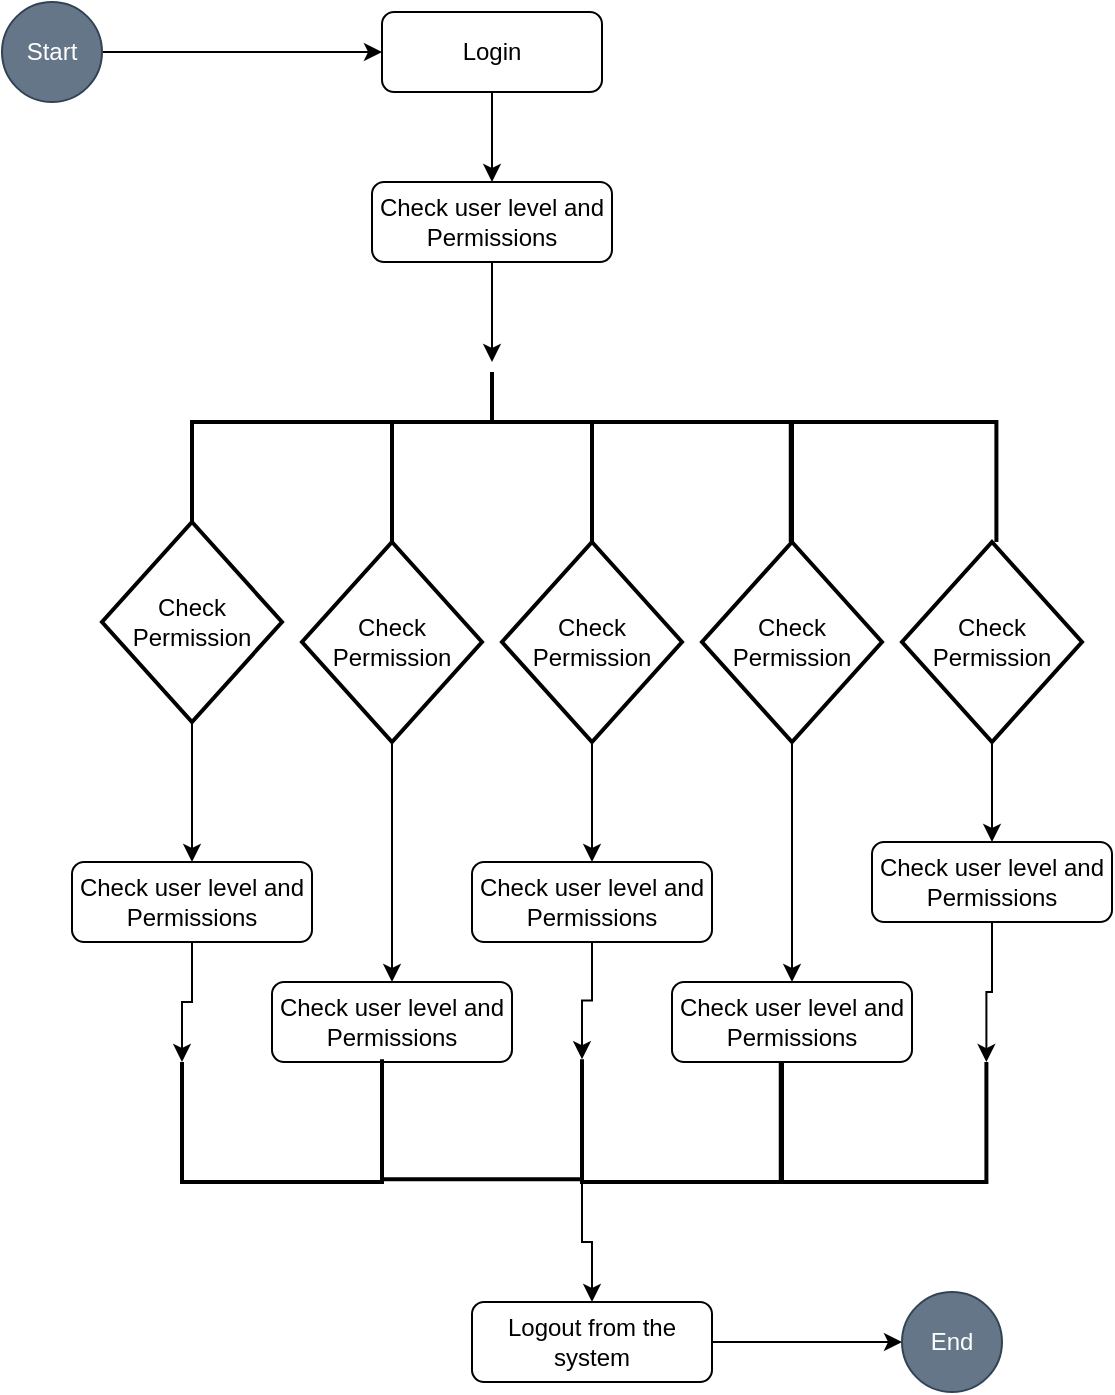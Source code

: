 <mxfile version="14.1.1" type="github">
  <diagram id="tgm7KsQhkigpg_ZTudMD" name="Page-1">
    <mxGraphModel dx="544" dy="891" grid="1" gridSize="10" guides="1" tooltips="1" connect="1" arrows="1" fold="1" page="1" pageScale="1" pageWidth="850" pageHeight="1100" math="0" shadow="0">
      <root>
        <mxCell id="0" />
        <mxCell id="1" parent="0" />
        <mxCell id="7LYPBwfiOugZ7L285YhC-4" style="edgeStyle=orthogonalEdgeStyle;rounded=0;orthogonalLoop=1;jettySize=auto;html=1;" edge="1" parent="1" source="7LYPBwfiOugZ7L285YhC-1" target="7LYPBwfiOugZ7L285YhC-2">
          <mxGeometry relative="1" as="geometry" />
        </mxCell>
        <mxCell id="7LYPBwfiOugZ7L285YhC-1" value="Start" style="ellipse;whiteSpace=wrap;html=1;aspect=fixed;fillColor=#647687;strokeColor=#314354;fontColor=#ffffff;" vertex="1" parent="1">
          <mxGeometry x="40" y="40" width="50" height="50" as="geometry" />
        </mxCell>
        <mxCell id="7LYPBwfiOugZ7L285YhC-5" style="edgeStyle=orthogonalEdgeStyle;rounded=0;orthogonalLoop=1;jettySize=auto;html=1;" edge="1" parent="1" source="7LYPBwfiOugZ7L285YhC-2">
          <mxGeometry relative="1" as="geometry">
            <mxPoint x="285" y="130" as="targetPoint" />
          </mxGeometry>
        </mxCell>
        <mxCell id="7LYPBwfiOugZ7L285YhC-2" value="Login" style="rounded=1;whiteSpace=wrap;html=1;" vertex="1" parent="1">
          <mxGeometry x="230" y="45" width="110" height="40" as="geometry" />
        </mxCell>
        <mxCell id="7LYPBwfiOugZ7L285YhC-7" style="edgeStyle=orthogonalEdgeStyle;rounded=0;orthogonalLoop=1;jettySize=auto;html=1;" edge="1" parent="1" source="7LYPBwfiOugZ7L285YhC-6">
          <mxGeometry relative="1" as="geometry">
            <mxPoint x="285" y="220" as="targetPoint" />
          </mxGeometry>
        </mxCell>
        <mxCell id="7LYPBwfiOugZ7L285YhC-6" value="Check user level and Permissions" style="rounded=1;whiteSpace=wrap;html=1;" vertex="1" parent="1">
          <mxGeometry x="225" y="130" width="120" height="40" as="geometry" />
        </mxCell>
        <mxCell id="7LYPBwfiOugZ7L285YhC-8" value="" style="strokeWidth=2;html=1;shape=mxgraph.flowchart.annotation_2;align=left;labelPosition=right;pointerEvents=1;rotation=90;" vertex="1" parent="1">
          <mxGeometry x="260" y="200" width="50" height="100" as="geometry" />
        </mxCell>
        <mxCell id="7LYPBwfiOugZ7L285YhC-9" value="" style="strokeWidth=2;html=1;shape=mxgraph.flowchart.annotation_1;align=left;pointerEvents=1;rotation=90;" vertex="1" parent="1">
          <mxGeometry x="355" y="230" width="60" height="100" as="geometry" />
        </mxCell>
        <mxCell id="7LYPBwfiOugZ7L285YhC-10" value="" style="strokeWidth=2;html=1;shape=mxgraph.flowchart.annotation_1;align=left;pointerEvents=1;rotation=90;" vertex="1" parent="1">
          <mxGeometry x="155" y="230" width="60" height="100" as="geometry" />
        </mxCell>
        <mxCell id="7LYPBwfiOugZ7L285YhC-11" value="" style="strokeWidth=2;html=1;shape=mxgraph.flowchart.annotation_1;align=left;pointerEvents=1;rotation=90;" vertex="1" parent="1">
          <mxGeometry x="455.79" y="228.6" width="60" height="102.82" as="geometry" />
        </mxCell>
        <mxCell id="7LYPBwfiOugZ7L285YhC-17" style="edgeStyle=orthogonalEdgeStyle;rounded=0;orthogonalLoop=1;jettySize=auto;html=1;entryX=0.5;entryY=0;entryDx=0;entryDy=0;" edge="1" parent="1" source="7LYPBwfiOugZ7L285YhC-12" target="7LYPBwfiOugZ7L285YhC-23">
          <mxGeometry relative="1" as="geometry">
            <mxPoint x="135" y="450" as="targetPoint" />
          </mxGeometry>
        </mxCell>
        <mxCell id="7LYPBwfiOugZ7L285YhC-12" value="Check Permission" style="strokeWidth=2;html=1;shape=mxgraph.flowchart.decision;whiteSpace=wrap;" vertex="1" parent="1">
          <mxGeometry x="90" y="300" width="90" height="100" as="geometry" />
        </mxCell>
        <mxCell id="7LYPBwfiOugZ7L285YhC-20" style="edgeStyle=orthogonalEdgeStyle;rounded=0;orthogonalLoop=1;jettySize=auto;html=1;entryX=0.5;entryY=0;entryDx=0;entryDy=0;" edge="1" parent="1" source="7LYPBwfiOugZ7L285YhC-13" target="7LYPBwfiOugZ7L285YhC-26">
          <mxGeometry relative="1" as="geometry">
            <mxPoint x="435" y="450" as="targetPoint" />
          </mxGeometry>
        </mxCell>
        <mxCell id="7LYPBwfiOugZ7L285YhC-13" value="&lt;span&gt;Check Permission&lt;/span&gt;" style="strokeWidth=2;html=1;shape=mxgraph.flowchart.decision;whiteSpace=wrap;" vertex="1" parent="1">
          <mxGeometry x="390" y="310" width="90" height="100" as="geometry" />
        </mxCell>
        <mxCell id="7LYPBwfiOugZ7L285YhC-19" style="edgeStyle=orthogonalEdgeStyle;rounded=0;orthogonalLoop=1;jettySize=auto;html=1;entryX=0.5;entryY=0;entryDx=0;entryDy=0;" edge="1" parent="1" source="7LYPBwfiOugZ7L285YhC-14" target="7LYPBwfiOugZ7L285YhC-25">
          <mxGeometry relative="1" as="geometry">
            <mxPoint x="335" y="450" as="targetPoint" />
          </mxGeometry>
        </mxCell>
        <mxCell id="7LYPBwfiOugZ7L285YhC-14" value="&lt;span&gt;Check Permission&lt;/span&gt;" style="strokeWidth=2;html=1;shape=mxgraph.flowchart.decision;whiteSpace=wrap;" vertex="1" parent="1">
          <mxGeometry x="290" y="310" width="90" height="100" as="geometry" />
        </mxCell>
        <mxCell id="7LYPBwfiOugZ7L285YhC-18" style="edgeStyle=orthogonalEdgeStyle;rounded=0;orthogonalLoop=1;jettySize=auto;html=1;exitX=0.5;exitY=1;exitDx=0;exitDy=0;exitPerimeter=0;entryX=0.5;entryY=0;entryDx=0;entryDy=0;" edge="1" parent="1" source="7LYPBwfiOugZ7L285YhC-15" target="7LYPBwfiOugZ7L285YhC-24">
          <mxGeometry relative="1" as="geometry">
            <mxPoint x="235" y="450" as="targetPoint" />
          </mxGeometry>
        </mxCell>
        <mxCell id="7LYPBwfiOugZ7L285YhC-15" value="&lt;span&gt;Check Permission&lt;/span&gt;" style="strokeWidth=2;html=1;shape=mxgraph.flowchart.decision;whiteSpace=wrap;" vertex="1" parent="1">
          <mxGeometry x="190" y="310" width="90" height="100" as="geometry" />
        </mxCell>
        <mxCell id="7LYPBwfiOugZ7L285YhC-21" style="edgeStyle=orthogonalEdgeStyle;rounded=0;orthogonalLoop=1;jettySize=auto;html=1;entryX=0.5;entryY=0;entryDx=0;entryDy=0;entryPerimeter=0;" edge="1" parent="1" source="7LYPBwfiOugZ7L285YhC-16" target="7LYPBwfiOugZ7L285YhC-27">
          <mxGeometry relative="1" as="geometry">
            <mxPoint x="535" y="450" as="targetPoint" />
          </mxGeometry>
        </mxCell>
        <mxCell id="7LYPBwfiOugZ7L285YhC-16" value="&lt;span&gt;Check Permission&lt;/span&gt;" style="strokeWidth=2;html=1;shape=mxgraph.flowchart.decision;whiteSpace=wrap;" vertex="1" parent="1">
          <mxGeometry x="490" y="310" width="90" height="100" as="geometry" />
        </mxCell>
        <mxCell id="7LYPBwfiOugZ7L285YhC-42" style="edgeStyle=orthogonalEdgeStyle;rounded=0;orthogonalLoop=1;jettySize=auto;html=1;exitX=0.5;exitY=1;exitDx=0;exitDy=0;entryX=1;entryY=0;entryDx=0;entryDy=0;entryPerimeter=0;" edge="1" parent="1" source="7LYPBwfiOugZ7L285YhC-23" target="7LYPBwfiOugZ7L285YhC-36">
          <mxGeometry relative="1" as="geometry" />
        </mxCell>
        <mxCell id="7LYPBwfiOugZ7L285YhC-23" value="Check user level and Permissions" style="rounded=1;whiteSpace=wrap;html=1;" vertex="1" parent="1">
          <mxGeometry x="75" y="470" width="120" height="40" as="geometry" />
        </mxCell>
        <mxCell id="7LYPBwfiOugZ7L285YhC-24" value="Check user level and Permissions" style="rounded=1;whiteSpace=wrap;html=1;" vertex="1" parent="1">
          <mxGeometry x="175" y="530" width="120" height="40" as="geometry" />
        </mxCell>
        <mxCell id="7LYPBwfiOugZ7L285YhC-41" style="edgeStyle=orthogonalEdgeStyle;rounded=0;orthogonalLoop=1;jettySize=auto;html=1;entryX=1;entryY=1;entryDx=0;entryDy=0;entryPerimeter=0;" edge="1" parent="1" source="7LYPBwfiOugZ7L285YhC-25" target="7LYPBwfiOugZ7L285YhC-38">
          <mxGeometry relative="1" as="geometry" />
        </mxCell>
        <mxCell id="7LYPBwfiOugZ7L285YhC-25" value="Check user level and Permissions" style="rounded=1;whiteSpace=wrap;html=1;" vertex="1" parent="1">
          <mxGeometry x="275" y="470" width="120" height="40" as="geometry" />
        </mxCell>
        <mxCell id="7LYPBwfiOugZ7L285YhC-26" value="Check user level and Permissions" style="rounded=1;whiteSpace=wrap;html=1;" vertex="1" parent="1">
          <mxGeometry x="375" y="530" width="120" height="40" as="geometry" />
        </mxCell>
        <mxCell id="7LYPBwfiOugZ7L285YhC-40" style="edgeStyle=orthogonalEdgeStyle;rounded=0;orthogonalLoop=1;jettySize=auto;html=1;exitX=0.5;exitY=1;exitDx=0;exitDy=0;entryX=1;entryY=1;entryDx=0;entryDy=0;entryPerimeter=0;" edge="1" parent="1" source="7LYPBwfiOugZ7L285YhC-27" target="7LYPBwfiOugZ7L285YhC-37">
          <mxGeometry relative="1" as="geometry" />
        </mxCell>
        <mxCell id="7LYPBwfiOugZ7L285YhC-27" value="Check user level and Permissions" style="rounded=1;whiteSpace=wrap;html=1;" vertex="1" parent="1">
          <mxGeometry x="475" y="460" width="120" height="40" as="geometry" />
        </mxCell>
        <mxCell id="7LYPBwfiOugZ7L285YhC-44" style="edgeStyle=orthogonalEdgeStyle;rounded=0;orthogonalLoop=1;jettySize=auto;html=1;" edge="1" parent="1" source="7LYPBwfiOugZ7L285YhC-29">
          <mxGeometry relative="1" as="geometry">
            <mxPoint x="490" y="710" as="targetPoint" />
          </mxGeometry>
        </mxCell>
        <mxCell id="7LYPBwfiOugZ7L285YhC-29" value="Logout from the system" style="rounded=1;whiteSpace=wrap;html=1;" vertex="1" parent="1">
          <mxGeometry x="275" y="690" width="120" height="40" as="geometry" />
        </mxCell>
        <mxCell id="7LYPBwfiOugZ7L285YhC-43" style="edgeStyle=orthogonalEdgeStyle;rounded=0;orthogonalLoop=1;jettySize=auto;html=1;exitX=0;exitY=0;exitDx=0;exitDy=0;exitPerimeter=0;entryX=0.5;entryY=0;entryDx=0;entryDy=0;" edge="1" parent="1" source="7LYPBwfiOugZ7L285YhC-35" target="7LYPBwfiOugZ7L285YhC-29">
          <mxGeometry relative="1" as="geometry" />
        </mxCell>
        <mxCell id="7LYPBwfiOugZ7L285YhC-35" value="" style="strokeWidth=2;html=1;shape=mxgraph.flowchart.annotation_1;align=left;pointerEvents=1;rotation=90;direction=west;" vertex="1" parent="1">
          <mxGeometry x="350" y="550" width="60" height="100" as="geometry" />
        </mxCell>
        <mxCell id="7LYPBwfiOugZ7L285YhC-36" value="" style="strokeWidth=2;html=1;shape=mxgraph.flowchart.annotation_1;align=left;pointerEvents=1;rotation=90;direction=west;" vertex="1" parent="1">
          <mxGeometry x="150" y="550" width="60" height="100" as="geometry" />
        </mxCell>
        <mxCell id="7LYPBwfiOugZ7L285YhC-37" value="" style="strokeWidth=2;html=1;shape=mxgraph.flowchart.annotation_1;align=left;pointerEvents=1;rotation=90;direction=west;" vertex="1" parent="1">
          <mxGeometry x="450.79" y="548.6" width="60" height="102.82" as="geometry" />
        </mxCell>
        <mxCell id="7LYPBwfiOugZ7L285YhC-38" value="" style="strokeWidth=2;html=1;shape=mxgraph.flowchart.annotation_1;align=left;pointerEvents=1;rotation=90;direction=west;" vertex="1" parent="1">
          <mxGeometry x="250" y="548.6" width="60" height="100" as="geometry" />
        </mxCell>
        <mxCell id="7LYPBwfiOugZ7L285YhC-45" value="End" style="ellipse;whiteSpace=wrap;html=1;aspect=fixed;fillColor=#647687;strokeColor=#314354;fontColor=#ffffff;" vertex="1" parent="1">
          <mxGeometry x="490" y="685" width="50" height="50" as="geometry" />
        </mxCell>
      </root>
    </mxGraphModel>
  </diagram>
</mxfile>
